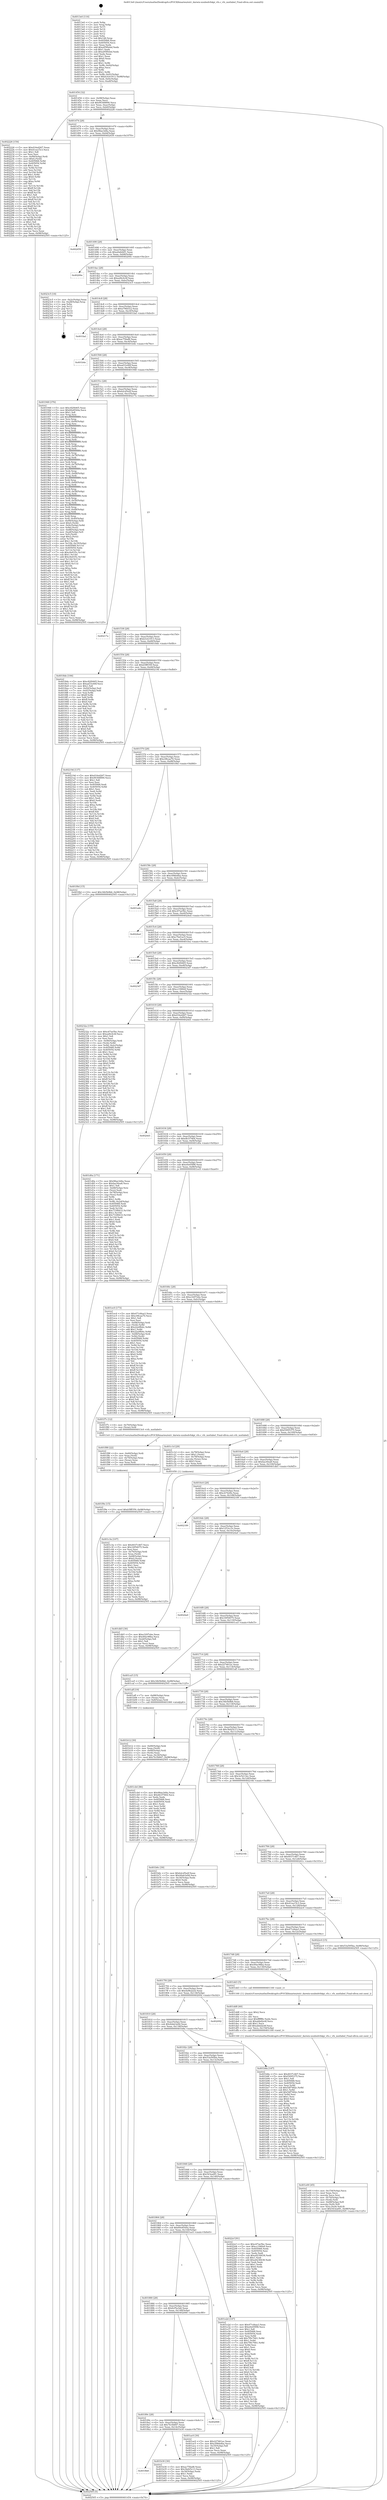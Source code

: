 digraph "0x4013e0" {
  label = "0x4013e0 (/mnt/c/Users/mathe/Desktop/tcc/POCII/binaries/extr_darwin-xnubsdvfskpi_vfs.c_vfs_mntlabel_Final-ollvm.out::main(0))"
  labelloc = "t"
  node[shape=record]

  Entry [label="",width=0.3,height=0.3,shape=circle,fillcolor=black,style=filled]
  "0x401454" [label="{
     0x401454 [32]\l
     | [instrs]\l
     &nbsp;&nbsp;0x401454 \<+6\>: mov -0x98(%rbp),%eax\l
     &nbsp;&nbsp;0x40145a \<+2\>: mov %eax,%ecx\l
     &nbsp;&nbsp;0x40145c \<+6\>: sub $0x90368890,%ecx\l
     &nbsp;&nbsp;0x401462 \<+6\>: mov %eax,-0xac(%rbp)\l
     &nbsp;&nbsp;0x401468 \<+6\>: mov %ecx,-0xb0(%rbp)\l
     &nbsp;&nbsp;0x40146e \<+6\>: je 0000000000402226 \<main+0xe46\>\l
  }"]
  "0x402226" [label="{
     0x402226 [154]\l
     | [instrs]\l
     &nbsp;&nbsp;0x402226 \<+5\>: mov $0xd16ed267,%eax\l
     &nbsp;&nbsp;0x40222b \<+5\>: mov $0x41ea15c3,%ecx\l
     &nbsp;&nbsp;0x402230 \<+2\>: mov $0x1,%dl\l
     &nbsp;&nbsp;0x402232 \<+2\>: xor %esi,%esi\l
     &nbsp;&nbsp;0x402234 \<+7\>: mov -0x90(%rbp),%rdi\l
     &nbsp;&nbsp;0x40223b \<+6\>: movl $0x0,(%rdi)\l
     &nbsp;&nbsp;0x402241 \<+8\>: mov 0x405068,%r8d\l
     &nbsp;&nbsp;0x402249 \<+8\>: mov 0x405054,%r9d\l
     &nbsp;&nbsp;0x402251 \<+3\>: sub $0x1,%esi\l
     &nbsp;&nbsp;0x402254 \<+3\>: mov %r8d,%r10d\l
     &nbsp;&nbsp;0x402257 \<+3\>: add %esi,%r10d\l
     &nbsp;&nbsp;0x40225a \<+4\>: imul %r10d,%r8d\l
     &nbsp;&nbsp;0x40225e \<+4\>: and $0x1,%r8d\l
     &nbsp;&nbsp;0x402262 \<+4\>: cmp $0x0,%r8d\l
     &nbsp;&nbsp;0x402266 \<+4\>: sete %r11b\l
     &nbsp;&nbsp;0x40226a \<+4\>: cmp $0xa,%r9d\l
     &nbsp;&nbsp;0x40226e \<+3\>: setl %bl\l
     &nbsp;&nbsp;0x402271 \<+3\>: mov %r11b,%r14b\l
     &nbsp;&nbsp;0x402274 \<+4\>: xor $0xff,%r14b\l
     &nbsp;&nbsp;0x402278 \<+3\>: mov %bl,%r15b\l
     &nbsp;&nbsp;0x40227b \<+4\>: xor $0xff,%r15b\l
     &nbsp;&nbsp;0x40227f \<+3\>: xor $0x1,%dl\l
     &nbsp;&nbsp;0x402282 \<+3\>: mov %r14b,%r12b\l
     &nbsp;&nbsp;0x402285 \<+4\>: and $0xff,%r12b\l
     &nbsp;&nbsp;0x402289 \<+3\>: and %dl,%r11b\l
     &nbsp;&nbsp;0x40228c \<+3\>: mov %r15b,%r13b\l
     &nbsp;&nbsp;0x40228f \<+4\>: and $0xff,%r13b\l
     &nbsp;&nbsp;0x402293 \<+2\>: and %dl,%bl\l
     &nbsp;&nbsp;0x402295 \<+3\>: or %r11b,%r12b\l
     &nbsp;&nbsp;0x402298 \<+3\>: or %bl,%r13b\l
     &nbsp;&nbsp;0x40229b \<+3\>: xor %r13b,%r12b\l
     &nbsp;&nbsp;0x40229e \<+3\>: or %r15b,%r14b\l
     &nbsp;&nbsp;0x4022a1 \<+4\>: xor $0xff,%r14b\l
     &nbsp;&nbsp;0x4022a5 \<+3\>: or $0x1,%dl\l
     &nbsp;&nbsp;0x4022a8 \<+3\>: and %dl,%r14b\l
     &nbsp;&nbsp;0x4022ab \<+3\>: or %r14b,%r12b\l
     &nbsp;&nbsp;0x4022ae \<+4\>: test $0x1,%r12b\l
     &nbsp;&nbsp;0x4022b2 \<+3\>: cmovne %ecx,%eax\l
     &nbsp;&nbsp;0x4022b5 \<+6\>: mov %eax,-0x98(%rbp)\l
     &nbsp;&nbsp;0x4022bb \<+5\>: jmp 0000000000402505 \<main+0x1125\>\l
  }"]
  "0x401474" [label="{
     0x401474 [28]\l
     | [instrs]\l
     &nbsp;&nbsp;0x401474 \<+5\>: jmp 0000000000401479 \<main+0x99\>\l
     &nbsp;&nbsp;0x401479 \<+6\>: mov -0xac(%rbp),%eax\l
     &nbsp;&nbsp;0x40147f \<+5\>: sub $0x98ae3d4a,%eax\l
     &nbsp;&nbsp;0x401484 \<+6\>: mov %eax,-0xb4(%rbp)\l
     &nbsp;&nbsp;0x40148a \<+6\>: je 0000000000402459 \<main+0x1079\>\l
  }"]
  Exit [label="",width=0.3,height=0.3,shape=circle,fillcolor=black,style=filled,peripheries=2]
  "0x402459" [label="{
     0x402459\l
  }", style=dashed]
  "0x401490" [label="{
     0x401490 [28]\l
     | [instrs]\l
     &nbsp;&nbsp;0x401490 \<+5\>: jmp 0000000000401495 \<main+0xb5\>\l
     &nbsp;&nbsp;0x401495 \<+6\>: mov -0xac(%rbp),%eax\l
     &nbsp;&nbsp;0x40149b \<+5\>: sub $0xa0a6d2f1,%eax\l
     &nbsp;&nbsp;0x4014a0 \<+6\>: mov %eax,-0xb8(%rbp)\l
     &nbsp;&nbsp;0x4014a6 \<+6\>: je 000000000040200e \<main+0xc2e\>\l
  }"]
  "0x401f9e" [label="{
     0x401f9e [15]\l
     | [instrs]\l
     &nbsp;&nbsp;0x401f9e \<+10\>: movl $0xb5fff359,-0x98(%rbp)\l
     &nbsp;&nbsp;0x401fa8 \<+5\>: jmp 0000000000402505 \<main+0x1125\>\l
  }"]
  "0x40200e" [label="{
     0x40200e\l
  }", style=dashed]
  "0x4014ac" [label="{
     0x4014ac [28]\l
     | [instrs]\l
     &nbsp;&nbsp;0x4014ac \<+5\>: jmp 00000000004014b1 \<main+0xd1\>\l
     &nbsp;&nbsp;0x4014b1 \<+6\>: mov -0xac(%rbp),%eax\l
     &nbsp;&nbsp;0x4014b7 \<+5\>: sub $0xa28c0c4f,%eax\l
     &nbsp;&nbsp;0x4014bc \<+6\>: mov %eax,-0xbc(%rbp)\l
     &nbsp;&nbsp;0x4014c2 \<+6\>: je 00000000004023c5 \<main+0xfe5\>\l
  }"]
  "0x401f88" [label="{
     0x401f88 [22]\l
     | [instrs]\l
     &nbsp;&nbsp;0x401f88 \<+4\>: mov -0x60(%rbp),%rdi\l
     &nbsp;&nbsp;0x401f8c \<+3\>: mov %rax,(%rdi)\l
     &nbsp;&nbsp;0x401f8f \<+4\>: mov -0x70(%rbp),%rax\l
     &nbsp;&nbsp;0x401f93 \<+3\>: mov (%rax),%rax\l
     &nbsp;&nbsp;0x401f96 \<+3\>: mov %rax,%rdi\l
     &nbsp;&nbsp;0x401f99 \<+5\>: call 0000000000401030 \<free@plt\>\l
     | [calls]\l
     &nbsp;&nbsp;0x401030 \{1\} (unknown)\l
  }"]
  "0x4023c5" [label="{
     0x4023c5 [18]\l
     | [instrs]\l
     &nbsp;&nbsp;0x4023c5 \<+3\>: mov -0x2c(%rbp),%eax\l
     &nbsp;&nbsp;0x4023c8 \<+4\>: lea -0x28(%rbp),%rsp\l
     &nbsp;&nbsp;0x4023cc \<+1\>: pop %rbx\l
     &nbsp;&nbsp;0x4023cd \<+2\>: pop %r12\l
     &nbsp;&nbsp;0x4023cf \<+2\>: pop %r13\l
     &nbsp;&nbsp;0x4023d1 \<+2\>: pop %r14\l
     &nbsp;&nbsp;0x4023d3 \<+2\>: pop %r15\l
     &nbsp;&nbsp;0x4023d5 \<+1\>: pop %rbp\l
     &nbsp;&nbsp;0x4023d6 \<+1\>: ret\l
  }"]
  "0x4014c8" [label="{
     0x4014c8 [28]\l
     | [instrs]\l
     &nbsp;&nbsp;0x4014c8 \<+5\>: jmp 00000000004014cd \<main+0xed\>\l
     &nbsp;&nbsp;0x4014cd \<+6\>: mov -0xac(%rbp),%eax\l
     &nbsp;&nbsp;0x4014d3 \<+5\>: sub $0xa79fd3c2,%eax\l
     &nbsp;&nbsp;0x4014d8 \<+6\>: mov %eax,-0xc0(%rbp)\l
     &nbsp;&nbsp;0x4014de \<+6\>: je 0000000000401fad \<main+0xbcd\>\l
  }"]
  "0x401e00" [label="{
     0x401e00 [45]\l
     | [instrs]\l
     &nbsp;&nbsp;0x401e00 \<+6\>: mov -0x154(%rbp),%ecx\l
     &nbsp;&nbsp;0x401e06 \<+3\>: imul %eax,%ecx\l
     &nbsp;&nbsp;0x401e09 \<+3\>: movslq %ecx,%rsi\l
     &nbsp;&nbsp;0x401e0c \<+4\>: mov -0x70(%rbp),%rdi\l
     &nbsp;&nbsp;0x401e10 \<+3\>: mov (%rdi),%rdi\l
     &nbsp;&nbsp;0x401e13 \<+4\>: mov -0x68(%rbp),%r8\l
     &nbsp;&nbsp;0x401e17 \<+3\>: movslq (%r8),%r8\l
     &nbsp;&nbsp;0x401e1a \<+4\>: mov %rsi,(%rdi,%r8,8)\l
     &nbsp;&nbsp;0x401e1e \<+10\>: movl $0x543ea0f1,-0x98(%rbp)\l
     &nbsp;&nbsp;0x401e28 \<+5\>: jmp 0000000000402505 \<main+0x1125\>\l
  }"]
  "0x401fad" [label="{
     0x401fad\l
  }", style=dashed]
  "0x4014e4" [label="{
     0x4014e4 [28]\l
     | [instrs]\l
     &nbsp;&nbsp;0x4014e4 \<+5\>: jmp 00000000004014e9 \<main+0x109\>\l
     &nbsp;&nbsp;0x4014e9 \<+6\>: mov -0xac(%rbp),%eax\l
     &nbsp;&nbsp;0x4014ef \<+5\>: sub $0xac75fad8,%eax\l
     &nbsp;&nbsp;0x4014f4 \<+6\>: mov %eax,-0xc4(%rbp)\l
     &nbsp;&nbsp;0x4014fa \<+6\>: je 0000000000401b4e \<main+0x76e\>\l
  }"]
  "0x401dd8" [label="{
     0x401dd8 [40]\l
     | [instrs]\l
     &nbsp;&nbsp;0x401dd8 \<+5\>: mov $0x2,%ecx\l
     &nbsp;&nbsp;0x401ddd \<+1\>: cltd\l
     &nbsp;&nbsp;0x401dde \<+2\>: idiv %ecx\l
     &nbsp;&nbsp;0x401de0 \<+6\>: imul $0xfffffffe,%edx,%ecx\l
     &nbsp;&nbsp;0x401de6 \<+6\>: sub $0xabbd2e4f,%ecx\l
     &nbsp;&nbsp;0x401dec \<+3\>: add $0x1,%ecx\l
     &nbsp;&nbsp;0x401def \<+6\>: add $0xabbd2e4f,%ecx\l
     &nbsp;&nbsp;0x401df5 \<+6\>: mov %ecx,-0x154(%rbp)\l
     &nbsp;&nbsp;0x401dfb \<+5\>: call 0000000000401160 \<next_i\>\l
     | [calls]\l
     &nbsp;&nbsp;0x401160 \{1\} (/mnt/c/Users/mathe/Desktop/tcc/POCII/binaries/extr_darwin-xnubsdvfskpi_vfs.c_vfs_mntlabel_Final-ollvm.out::next_i)\l
  }"]
  "0x401b4e" [label="{
     0x401b4e\l
  }", style=dashed]
  "0x401500" [label="{
     0x401500 [28]\l
     | [instrs]\l
     &nbsp;&nbsp;0x401500 \<+5\>: jmp 0000000000401505 \<main+0x125\>\l
     &nbsp;&nbsp;0x401505 \<+6\>: mov -0xac(%rbp),%eax\l
     &nbsp;&nbsp;0x40150b \<+5\>: sub $0xad33c60f,%eax\l
     &nbsp;&nbsp;0x401510 \<+6\>: mov %eax,-0xc8(%rbp)\l
     &nbsp;&nbsp;0x401516 \<+6\>: je 0000000000401948 \<main+0x568\>\l
  }"]
  "0x401c3a" [label="{
     0x401c3a [107]\l
     | [instrs]\l
     &nbsp;&nbsp;0x401c3a \<+5\>: mov $0x4037c467,%ecx\l
     &nbsp;&nbsp;0x401c3f \<+5\>: mov $0x16f54075,%edx\l
     &nbsp;&nbsp;0x401c44 \<+2\>: xor %esi,%esi\l
     &nbsp;&nbsp;0x401c46 \<+4\>: mov -0x70(%rbp),%rdi\l
     &nbsp;&nbsp;0x401c4a \<+3\>: mov %rax,(%rdi)\l
     &nbsp;&nbsp;0x401c4d \<+4\>: mov -0x68(%rbp),%rax\l
     &nbsp;&nbsp;0x401c51 \<+6\>: movl $0x0,(%rax)\l
     &nbsp;&nbsp;0x401c57 \<+8\>: mov 0x405068,%r8d\l
     &nbsp;&nbsp;0x401c5f \<+8\>: mov 0x405054,%r9d\l
     &nbsp;&nbsp;0x401c67 \<+3\>: sub $0x1,%esi\l
     &nbsp;&nbsp;0x401c6a \<+3\>: mov %r8d,%r10d\l
     &nbsp;&nbsp;0x401c6d \<+3\>: add %esi,%r10d\l
     &nbsp;&nbsp;0x401c70 \<+4\>: imul %r10d,%r8d\l
     &nbsp;&nbsp;0x401c74 \<+4\>: and $0x1,%r8d\l
     &nbsp;&nbsp;0x401c78 \<+4\>: cmp $0x0,%r8d\l
     &nbsp;&nbsp;0x401c7c \<+4\>: sete %r11b\l
     &nbsp;&nbsp;0x401c80 \<+4\>: cmp $0xa,%r9d\l
     &nbsp;&nbsp;0x401c84 \<+3\>: setl %bl\l
     &nbsp;&nbsp;0x401c87 \<+3\>: mov %r11b,%r14b\l
     &nbsp;&nbsp;0x401c8a \<+3\>: and %bl,%r14b\l
     &nbsp;&nbsp;0x401c8d \<+3\>: xor %bl,%r11b\l
     &nbsp;&nbsp;0x401c90 \<+3\>: or %r11b,%r14b\l
     &nbsp;&nbsp;0x401c93 \<+4\>: test $0x1,%r14b\l
     &nbsp;&nbsp;0x401c97 \<+3\>: cmovne %edx,%ecx\l
     &nbsp;&nbsp;0x401c9a \<+6\>: mov %ecx,-0x98(%rbp)\l
     &nbsp;&nbsp;0x401ca0 \<+5\>: jmp 0000000000402505 \<main+0x1125\>\l
  }"]
  "0x401948" [label="{
     0x401948 [376]\l
     | [instrs]\l
     &nbsp;&nbsp;0x401948 \<+5\>: mov $0xc82f4465,%eax\l
     &nbsp;&nbsp;0x40194d \<+5\>: mov $0x60e8544a,%ecx\l
     &nbsp;&nbsp;0x401952 \<+2\>: mov $0x1,%dl\l
     &nbsp;&nbsp;0x401954 \<+3\>: mov %rsp,%rsi\l
     &nbsp;&nbsp;0x401957 \<+4\>: add $0xfffffffffffffff0,%rsi\l
     &nbsp;&nbsp;0x40195b \<+3\>: mov %rsi,%rsp\l
     &nbsp;&nbsp;0x40195e \<+7\>: mov %rsi,-0x90(%rbp)\l
     &nbsp;&nbsp;0x401965 \<+3\>: mov %rsp,%rsi\l
     &nbsp;&nbsp;0x401968 \<+4\>: add $0xfffffffffffffff0,%rsi\l
     &nbsp;&nbsp;0x40196c \<+3\>: mov %rsi,%rsp\l
     &nbsp;&nbsp;0x40196f \<+3\>: mov %rsp,%rdi\l
     &nbsp;&nbsp;0x401972 \<+4\>: add $0xfffffffffffffff0,%rdi\l
     &nbsp;&nbsp;0x401976 \<+3\>: mov %rdi,%rsp\l
     &nbsp;&nbsp;0x401979 \<+7\>: mov %rdi,-0x88(%rbp)\l
     &nbsp;&nbsp;0x401980 \<+3\>: mov %rsp,%rdi\l
     &nbsp;&nbsp;0x401983 \<+4\>: add $0xfffffffffffffff0,%rdi\l
     &nbsp;&nbsp;0x401987 \<+3\>: mov %rdi,%rsp\l
     &nbsp;&nbsp;0x40198a \<+4\>: mov %rdi,-0x80(%rbp)\l
     &nbsp;&nbsp;0x40198e \<+3\>: mov %rsp,%rdi\l
     &nbsp;&nbsp;0x401991 \<+4\>: add $0xfffffffffffffff0,%rdi\l
     &nbsp;&nbsp;0x401995 \<+3\>: mov %rdi,%rsp\l
     &nbsp;&nbsp;0x401998 \<+4\>: mov %rdi,-0x78(%rbp)\l
     &nbsp;&nbsp;0x40199c \<+3\>: mov %rsp,%rdi\l
     &nbsp;&nbsp;0x40199f \<+4\>: add $0xfffffffffffffff0,%rdi\l
     &nbsp;&nbsp;0x4019a3 \<+3\>: mov %rdi,%rsp\l
     &nbsp;&nbsp;0x4019a6 \<+4\>: mov %rdi,-0x70(%rbp)\l
     &nbsp;&nbsp;0x4019aa \<+3\>: mov %rsp,%rdi\l
     &nbsp;&nbsp;0x4019ad \<+4\>: add $0xfffffffffffffff0,%rdi\l
     &nbsp;&nbsp;0x4019b1 \<+3\>: mov %rdi,%rsp\l
     &nbsp;&nbsp;0x4019b4 \<+4\>: mov %rdi,-0x68(%rbp)\l
     &nbsp;&nbsp;0x4019b8 \<+3\>: mov %rsp,%rdi\l
     &nbsp;&nbsp;0x4019bb \<+4\>: add $0xfffffffffffffff0,%rdi\l
     &nbsp;&nbsp;0x4019bf \<+3\>: mov %rdi,%rsp\l
     &nbsp;&nbsp;0x4019c2 \<+4\>: mov %rdi,-0x60(%rbp)\l
     &nbsp;&nbsp;0x4019c6 \<+3\>: mov %rsp,%rdi\l
     &nbsp;&nbsp;0x4019c9 \<+4\>: add $0xfffffffffffffff0,%rdi\l
     &nbsp;&nbsp;0x4019cd \<+3\>: mov %rdi,%rsp\l
     &nbsp;&nbsp;0x4019d0 \<+4\>: mov %rdi,-0x58(%rbp)\l
     &nbsp;&nbsp;0x4019d4 \<+3\>: mov %rsp,%rdi\l
     &nbsp;&nbsp;0x4019d7 \<+4\>: add $0xfffffffffffffff0,%rdi\l
     &nbsp;&nbsp;0x4019db \<+3\>: mov %rdi,%rsp\l
     &nbsp;&nbsp;0x4019de \<+4\>: mov %rdi,-0x50(%rbp)\l
     &nbsp;&nbsp;0x4019e2 \<+3\>: mov %rsp,%rdi\l
     &nbsp;&nbsp;0x4019e5 \<+4\>: add $0xfffffffffffffff0,%rdi\l
     &nbsp;&nbsp;0x4019e9 \<+3\>: mov %rdi,%rsp\l
     &nbsp;&nbsp;0x4019ec \<+4\>: mov %rdi,-0x48(%rbp)\l
     &nbsp;&nbsp;0x4019f0 \<+3\>: mov %rsp,%rdi\l
     &nbsp;&nbsp;0x4019f3 \<+4\>: add $0xfffffffffffffff0,%rdi\l
     &nbsp;&nbsp;0x4019f7 \<+3\>: mov %rdi,%rsp\l
     &nbsp;&nbsp;0x4019fa \<+4\>: mov %rdi,-0x40(%rbp)\l
     &nbsp;&nbsp;0x4019fe \<+7\>: mov -0x90(%rbp),%rdi\l
     &nbsp;&nbsp;0x401a05 \<+6\>: movl $0x0,(%rdi)\l
     &nbsp;&nbsp;0x401a0b \<+7\>: mov -0x9c(%rbp),%r8d\l
     &nbsp;&nbsp;0x401a12 \<+3\>: mov %r8d,(%rsi)\l
     &nbsp;&nbsp;0x401a15 \<+7\>: mov -0x88(%rbp),%rdi\l
     &nbsp;&nbsp;0x401a1c \<+7\>: mov -0xa8(%rbp),%r9\l
     &nbsp;&nbsp;0x401a23 \<+3\>: mov %r9,(%rdi)\l
     &nbsp;&nbsp;0x401a26 \<+3\>: cmpl $0x2,(%rsi)\l
     &nbsp;&nbsp;0x401a29 \<+4\>: setne %r10b\l
     &nbsp;&nbsp;0x401a2d \<+4\>: and $0x1,%r10b\l
     &nbsp;&nbsp;0x401a31 \<+4\>: mov %r10b,-0x35(%rbp)\l
     &nbsp;&nbsp;0x401a35 \<+8\>: mov 0x405068,%r11d\l
     &nbsp;&nbsp;0x401a3d \<+7\>: mov 0x405054,%ebx\l
     &nbsp;&nbsp;0x401a44 \<+3\>: mov %r11d,%r14d\l
     &nbsp;&nbsp;0x401a47 \<+7\>: sub $0xc6e035c,%r14d\l
     &nbsp;&nbsp;0x401a4e \<+4\>: sub $0x1,%r14d\l
     &nbsp;&nbsp;0x401a52 \<+7\>: add $0xc6e035c,%r14d\l
     &nbsp;&nbsp;0x401a59 \<+4\>: imul %r14d,%r11d\l
     &nbsp;&nbsp;0x401a5d \<+4\>: and $0x1,%r11d\l
     &nbsp;&nbsp;0x401a61 \<+4\>: cmp $0x0,%r11d\l
     &nbsp;&nbsp;0x401a65 \<+4\>: sete %r10b\l
     &nbsp;&nbsp;0x401a69 \<+3\>: cmp $0xa,%ebx\l
     &nbsp;&nbsp;0x401a6c \<+4\>: setl %r15b\l
     &nbsp;&nbsp;0x401a70 \<+3\>: mov %r10b,%r12b\l
     &nbsp;&nbsp;0x401a73 \<+4\>: xor $0xff,%r12b\l
     &nbsp;&nbsp;0x401a77 \<+3\>: mov %r15b,%r13b\l
     &nbsp;&nbsp;0x401a7a \<+4\>: xor $0xff,%r13b\l
     &nbsp;&nbsp;0x401a7e \<+3\>: xor $0x1,%dl\l
     &nbsp;&nbsp;0x401a81 \<+3\>: mov %r12b,%sil\l
     &nbsp;&nbsp;0x401a84 \<+4\>: and $0xff,%sil\l
     &nbsp;&nbsp;0x401a88 \<+3\>: and %dl,%r10b\l
     &nbsp;&nbsp;0x401a8b \<+3\>: mov %r13b,%dil\l
     &nbsp;&nbsp;0x401a8e \<+4\>: and $0xff,%dil\l
     &nbsp;&nbsp;0x401a92 \<+3\>: and %dl,%r15b\l
     &nbsp;&nbsp;0x401a95 \<+3\>: or %r10b,%sil\l
     &nbsp;&nbsp;0x401a98 \<+3\>: or %r15b,%dil\l
     &nbsp;&nbsp;0x401a9b \<+3\>: xor %dil,%sil\l
     &nbsp;&nbsp;0x401a9e \<+3\>: or %r13b,%r12b\l
     &nbsp;&nbsp;0x401aa1 \<+4\>: xor $0xff,%r12b\l
     &nbsp;&nbsp;0x401aa5 \<+3\>: or $0x1,%dl\l
     &nbsp;&nbsp;0x401aa8 \<+3\>: and %dl,%r12b\l
     &nbsp;&nbsp;0x401aab \<+3\>: or %r12b,%sil\l
     &nbsp;&nbsp;0x401aae \<+4\>: test $0x1,%sil\l
     &nbsp;&nbsp;0x401ab2 \<+3\>: cmovne %ecx,%eax\l
     &nbsp;&nbsp;0x401ab5 \<+6\>: mov %eax,-0x98(%rbp)\l
     &nbsp;&nbsp;0x401abb \<+5\>: jmp 0000000000402505 \<main+0x1125\>\l
  }"]
  "0x40151c" [label="{
     0x40151c [28]\l
     | [instrs]\l
     &nbsp;&nbsp;0x40151c \<+5\>: jmp 0000000000401521 \<main+0x141\>\l
     &nbsp;&nbsp;0x401521 \<+6\>: mov -0xac(%rbp),%eax\l
     &nbsp;&nbsp;0x401527 \<+5\>: sub $0xb2cd5a2f,%eax\l
     &nbsp;&nbsp;0x40152c \<+6\>: mov %eax,-0xcc(%rbp)\l
     &nbsp;&nbsp;0x401532 \<+6\>: je 000000000040217a \<main+0xd9a\>\l
  }"]
  "0x4018b8" [label="{
     0x4018b8\l
  }", style=dashed]
  "0x40217a" [label="{
     0x40217a\l
  }", style=dashed]
  "0x401538" [label="{
     0x401538 [28]\l
     | [instrs]\l
     &nbsp;&nbsp;0x401538 \<+5\>: jmp 000000000040153d \<main+0x15d\>\l
     &nbsp;&nbsp;0x40153d \<+6\>: mov -0xac(%rbp),%eax\l
     &nbsp;&nbsp;0x401543 \<+5\>: sub $0xb3cb1913,%eax\l
     &nbsp;&nbsp;0x401548 \<+6\>: mov %eax,-0xd0(%rbp)\l
     &nbsp;&nbsp;0x40154e \<+6\>: je 00000000004018de \<main+0x4fe\>\l
  }"]
  "0x401b30" [label="{
     0x401b30 [30]\l
     | [instrs]\l
     &nbsp;&nbsp;0x401b30 \<+5\>: mov $0xac75fad8,%eax\l
     &nbsp;&nbsp;0x401b35 \<+5\>: mov $0x3bd25c13,%ecx\l
     &nbsp;&nbsp;0x401b3a \<+3\>: mov -0x34(%rbp),%edx\l
     &nbsp;&nbsp;0x401b3d \<+3\>: cmp $0x1,%edx\l
     &nbsp;&nbsp;0x401b40 \<+3\>: cmovl %ecx,%eax\l
     &nbsp;&nbsp;0x401b43 \<+6\>: mov %eax,-0x98(%rbp)\l
     &nbsp;&nbsp;0x401b49 \<+5\>: jmp 0000000000402505 \<main+0x1125\>\l
  }"]
  "0x4018de" [label="{
     0x4018de [106]\l
     | [instrs]\l
     &nbsp;&nbsp;0x4018de \<+5\>: mov $0xc82f4465,%eax\l
     &nbsp;&nbsp;0x4018e3 \<+5\>: mov $0xad33c60f,%ecx\l
     &nbsp;&nbsp;0x4018e8 \<+2\>: mov $0x1,%dl\l
     &nbsp;&nbsp;0x4018ea \<+7\>: mov -0x92(%rbp),%sil\l
     &nbsp;&nbsp;0x4018f1 \<+7\>: mov -0x91(%rbp),%dil\l
     &nbsp;&nbsp;0x4018f8 \<+3\>: mov %sil,%r8b\l
     &nbsp;&nbsp;0x4018fb \<+4\>: xor $0xff,%r8b\l
     &nbsp;&nbsp;0x4018ff \<+3\>: mov %dil,%r9b\l
     &nbsp;&nbsp;0x401902 \<+4\>: xor $0xff,%r9b\l
     &nbsp;&nbsp;0x401906 \<+3\>: xor $0x0,%dl\l
     &nbsp;&nbsp;0x401909 \<+3\>: mov %r8b,%r10b\l
     &nbsp;&nbsp;0x40190c \<+4\>: and $0x0,%r10b\l
     &nbsp;&nbsp;0x401910 \<+3\>: and %dl,%sil\l
     &nbsp;&nbsp;0x401913 \<+3\>: mov %r9b,%r11b\l
     &nbsp;&nbsp;0x401916 \<+4\>: and $0x0,%r11b\l
     &nbsp;&nbsp;0x40191a \<+3\>: and %dl,%dil\l
     &nbsp;&nbsp;0x40191d \<+3\>: or %sil,%r10b\l
     &nbsp;&nbsp;0x401920 \<+3\>: or %dil,%r11b\l
     &nbsp;&nbsp;0x401923 \<+3\>: xor %r11b,%r10b\l
     &nbsp;&nbsp;0x401926 \<+3\>: or %r9b,%r8b\l
     &nbsp;&nbsp;0x401929 \<+4\>: xor $0xff,%r8b\l
     &nbsp;&nbsp;0x40192d \<+3\>: or $0x0,%dl\l
     &nbsp;&nbsp;0x401930 \<+3\>: and %dl,%r8b\l
     &nbsp;&nbsp;0x401933 \<+3\>: or %r8b,%r10b\l
     &nbsp;&nbsp;0x401936 \<+4\>: test $0x1,%r10b\l
     &nbsp;&nbsp;0x40193a \<+3\>: cmovne %ecx,%eax\l
     &nbsp;&nbsp;0x40193d \<+6\>: mov %eax,-0x98(%rbp)\l
     &nbsp;&nbsp;0x401943 \<+5\>: jmp 0000000000402505 \<main+0x1125\>\l
  }"]
  "0x401554" [label="{
     0x401554 [28]\l
     | [instrs]\l
     &nbsp;&nbsp;0x401554 \<+5\>: jmp 0000000000401559 \<main+0x179\>\l
     &nbsp;&nbsp;0x401559 \<+6\>: mov -0xac(%rbp),%eax\l
     &nbsp;&nbsp;0x40155f \<+5\>: sub $0xb5fff359,%eax\l
     &nbsp;&nbsp;0x401564 \<+6\>: mov %eax,-0xd4(%rbp)\l
     &nbsp;&nbsp;0x40156a \<+6\>: je 000000000040219d \<main+0xdbd\>\l
  }"]
  "0x402505" [label="{
     0x402505 [5]\l
     | [instrs]\l
     &nbsp;&nbsp;0x402505 \<+5\>: jmp 0000000000401454 \<main+0x74\>\l
  }"]
  "0x4013e0" [label="{
     0x4013e0 [116]\l
     | [instrs]\l
     &nbsp;&nbsp;0x4013e0 \<+1\>: push %rbp\l
     &nbsp;&nbsp;0x4013e1 \<+3\>: mov %rsp,%rbp\l
     &nbsp;&nbsp;0x4013e4 \<+2\>: push %r15\l
     &nbsp;&nbsp;0x4013e6 \<+2\>: push %r14\l
     &nbsp;&nbsp;0x4013e8 \<+2\>: push %r13\l
     &nbsp;&nbsp;0x4013ea \<+2\>: push %r12\l
     &nbsp;&nbsp;0x4013ec \<+1\>: push %rbx\l
     &nbsp;&nbsp;0x4013ed \<+7\>: sub $0x148,%rsp\l
     &nbsp;&nbsp;0x4013f4 \<+7\>: mov 0x405068,%eax\l
     &nbsp;&nbsp;0x4013fb \<+7\>: mov 0x405054,%ecx\l
     &nbsp;&nbsp;0x401402 \<+2\>: mov %eax,%edx\l
     &nbsp;&nbsp;0x401404 \<+6\>: add $0xa95f0ebd,%edx\l
     &nbsp;&nbsp;0x40140a \<+3\>: sub $0x1,%edx\l
     &nbsp;&nbsp;0x40140d \<+6\>: sub $0xa95f0ebd,%edx\l
     &nbsp;&nbsp;0x401413 \<+3\>: imul %edx,%eax\l
     &nbsp;&nbsp;0x401416 \<+3\>: and $0x1,%eax\l
     &nbsp;&nbsp;0x401419 \<+3\>: cmp $0x0,%eax\l
     &nbsp;&nbsp;0x40141c \<+4\>: sete %r8b\l
     &nbsp;&nbsp;0x401420 \<+4\>: and $0x1,%r8b\l
     &nbsp;&nbsp;0x401424 \<+7\>: mov %r8b,-0x92(%rbp)\l
     &nbsp;&nbsp;0x40142b \<+3\>: cmp $0xa,%ecx\l
     &nbsp;&nbsp;0x40142e \<+4\>: setl %r8b\l
     &nbsp;&nbsp;0x401432 \<+4\>: and $0x1,%r8b\l
     &nbsp;&nbsp;0x401436 \<+7\>: mov %r8b,-0x91(%rbp)\l
     &nbsp;&nbsp;0x40143d \<+10\>: movl $0xb3cb1913,-0x98(%rbp)\l
     &nbsp;&nbsp;0x401447 \<+6\>: mov %edi,-0x9c(%rbp)\l
     &nbsp;&nbsp;0x40144d \<+7\>: mov %rsi,-0xa8(%rbp)\l
  }"]
  "0x40189c" [label="{
     0x40189c [28]\l
     | [instrs]\l
     &nbsp;&nbsp;0x40189c \<+5\>: jmp 00000000004018a1 \<main+0x4c1\>\l
     &nbsp;&nbsp;0x4018a1 \<+6\>: mov -0xac(%rbp),%eax\l
     &nbsp;&nbsp;0x4018a7 \<+5\>: sub $0x7b1fb847,%eax\l
     &nbsp;&nbsp;0x4018ac \<+6\>: mov %eax,-0x14c(%rbp)\l
     &nbsp;&nbsp;0x4018b2 \<+6\>: je 0000000000401b30 \<main+0x750\>\l
  }"]
  "0x402068" [label="{
     0x402068\l
  }", style=dashed]
  "0x40219d" [label="{
     0x40219d [137]\l
     | [instrs]\l
     &nbsp;&nbsp;0x40219d \<+5\>: mov $0xd16ed267,%eax\l
     &nbsp;&nbsp;0x4021a2 \<+5\>: mov $0x90368890,%ecx\l
     &nbsp;&nbsp;0x4021a7 \<+2\>: mov $0x1,%dl\l
     &nbsp;&nbsp;0x4021a9 \<+2\>: xor %esi,%esi\l
     &nbsp;&nbsp;0x4021ab \<+7\>: mov 0x405068,%edi\l
     &nbsp;&nbsp;0x4021b2 \<+8\>: mov 0x405054,%r8d\l
     &nbsp;&nbsp;0x4021ba \<+3\>: sub $0x1,%esi\l
     &nbsp;&nbsp;0x4021bd \<+3\>: mov %edi,%r9d\l
     &nbsp;&nbsp;0x4021c0 \<+3\>: add %esi,%r9d\l
     &nbsp;&nbsp;0x4021c3 \<+4\>: imul %r9d,%edi\l
     &nbsp;&nbsp;0x4021c7 \<+3\>: and $0x1,%edi\l
     &nbsp;&nbsp;0x4021ca \<+3\>: cmp $0x0,%edi\l
     &nbsp;&nbsp;0x4021cd \<+4\>: sete %r10b\l
     &nbsp;&nbsp;0x4021d1 \<+4\>: cmp $0xa,%r8d\l
     &nbsp;&nbsp;0x4021d5 \<+4\>: setl %r11b\l
     &nbsp;&nbsp;0x4021d9 \<+3\>: mov %r10b,%bl\l
     &nbsp;&nbsp;0x4021dc \<+3\>: xor $0xff,%bl\l
     &nbsp;&nbsp;0x4021df \<+3\>: mov %r11b,%r14b\l
     &nbsp;&nbsp;0x4021e2 \<+4\>: xor $0xff,%r14b\l
     &nbsp;&nbsp;0x4021e6 \<+3\>: xor $0x0,%dl\l
     &nbsp;&nbsp;0x4021e9 \<+3\>: mov %bl,%r15b\l
     &nbsp;&nbsp;0x4021ec \<+4\>: and $0x0,%r15b\l
     &nbsp;&nbsp;0x4021f0 \<+3\>: and %dl,%r10b\l
     &nbsp;&nbsp;0x4021f3 \<+3\>: mov %r14b,%r12b\l
     &nbsp;&nbsp;0x4021f6 \<+4\>: and $0x0,%r12b\l
     &nbsp;&nbsp;0x4021fa \<+3\>: and %dl,%r11b\l
     &nbsp;&nbsp;0x4021fd \<+3\>: or %r10b,%r15b\l
     &nbsp;&nbsp;0x402200 \<+3\>: or %r11b,%r12b\l
     &nbsp;&nbsp;0x402203 \<+3\>: xor %r12b,%r15b\l
     &nbsp;&nbsp;0x402206 \<+3\>: or %r14b,%bl\l
     &nbsp;&nbsp;0x402209 \<+3\>: xor $0xff,%bl\l
     &nbsp;&nbsp;0x40220c \<+3\>: or $0x0,%dl\l
     &nbsp;&nbsp;0x40220f \<+2\>: and %dl,%bl\l
     &nbsp;&nbsp;0x402211 \<+3\>: or %bl,%r15b\l
     &nbsp;&nbsp;0x402214 \<+4\>: test $0x1,%r15b\l
     &nbsp;&nbsp;0x402218 \<+3\>: cmovne %ecx,%eax\l
     &nbsp;&nbsp;0x40221b \<+6\>: mov %eax,-0x98(%rbp)\l
     &nbsp;&nbsp;0x402221 \<+5\>: jmp 0000000000402505 \<main+0x1125\>\l
  }"]
  "0x401570" [label="{
     0x401570 [28]\l
     | [instrs]\l
     &nbsp;&nbsp;0x401570 \<+5\>: jmp 0000000000401575 \<main+0x195\>\l
     &nbsp;&nbsp;0x401575 \<+6\>: mov -0xac(%rbp),%eax\l
     &nbsp;&nbsp;0x40157b \<+5\>: sub $0xc08caa70,%eax\l
     &nbsp;&nbsp;0x401580 \<+6\>: mov %eax,-0xd8(%rbp)\l
     &nbsp;&nbsp;0x401586 \<+6\>: je 0000000000401f6d \<main+0xb8d\>\l
  }"]
  "0x401b12" [label="{
     0x401b12 [30]\l
     | [instrs]\l
     &nbsp;&nbsp;0x401b12 \<+4\>: mov -0x80(%rbp),%rdi\l
     &nbsp;&nbsp;0x401b16 \<+2\>: mov %eax,(%rdi)\l
     &nbsp;&nbsp;0x401b18 \<+4\>: mov -0x80(%rbp),%rdi\l
     &nbsp;&nbsp;0x401b1c \<+2\>: mov (%rdi),%eax\l
     &nbsp;&nbsp;0x401b1e \<+3\>: mov %eax,-0x34(%rbp)\l
     &nbsp;&nbsp;0x401b21 \<+10\>: movl $0x7b1fb847,-0x98(%rbp)\l
     &nbsp;&nbsp;0x401b2b \<+5\>: jmp 0000000000402505 \<main+0x1125\>\l
  }"]
  "0x401f6d" [label="{
     0x401f6d [15]\l
     | [instrs]\l
     &nbsp;&nbsp;0x401f6d \<+10\>: movl $0x34b5b9b6,-0x98(%rbp)\l
     &nbsp;&nbsp;0x401f77 \<+5\>: jmp 0000000000402505 \<main+0x1125\>\l
  }"]
  "0x40158c" [label="{
     0x40158c [28]\l
     | [instrs]\l
     &nbsp;&nbsp;0x40158c \<+5\>: jmp 0000000000401591 \<main+0x1b1\>\l
     &nbsp;&nbsp;0x401591 \<+6\>: mov -0xac(%rbp),%eax\l
     &nbsp;&nbsp;0x401597 \<+5\>: sub $0xc09bb4ba,%eax\l
     &nbsp;&nbsp;0x40159c \<+6\>: mov %eax,-0xdc(%rbp)\l
     &nbsp;&nbsp;0x4015a2 \<+6\>: je 0000000000401ade \<main+0x6fe\>\l
  }"]
  "0x401880" [label="{
     0x401880 [28]\l
     | [instrs]\l
     &nbsp;&nbsp;0x401880 \<+5\>: jmp 0000000000401885 \<main+0x4a5\>\l
     &nbsp;&nbsp;0x401885 \<+6\>: mov -0xac(%rbp),%eax\l
     &nbsp;&nbsp;0x40188b \<+5\>: sub $0x6cf5a3a6,%eax\l
     &nbsp;&nbsp;0x401890 \<+6\>: mov %eax,-0x148(%rbp)\l
     &nbsp;&nbsp;0x401896 \<+6\>: je 0000000000402068 \<main+0xc88\>\l
  }"]
  "0x401ade" [label="{
     0x401ade\l
  }", style=dashed]
  "0x4015a8" [label="{
     0x4015a8 [28]\l
     | [instrs]\l
     &nbsp;&nbsp;0x4015a8 \<+5\>: jmp 00000000004015ad \<main+0x1cd\>\l
     &nbsp;&nbsp;0x4015ad \<+6\>: mov -0xac(%rbp),%eax\l
     &nbsp;&nbsp;0x4015b3 \<+5\>: sub $0xc67ae5bc,%eax\l
     &nbsp;&nbsp;0x4015b8 \<+6\>: mov %eax,-0xe0(%rbp)\l
     &nbsp;&nbsp;0x4015be \<+6\>: je 00000000004024ed \<main+0x110d\>\l
  }"]
  "0x401ac0" [label="{
     0x401ac0 [30]\l
     | [instrs]\l
     &nbsp;&nbsp;0x401ac0 \<+5\>: mov $0x227461ac,%eax\l
     &nbsp;&nbsp;0x401ac5 \<+5\>: mov $0xc09bb4ba,%ecx\l
     &nbsp;&nbsp;0x401aca \<+3\>: mov -0x35(%rbp),%dl\l
     &nbsp;&nbsp;0x401acd \<+3\>: test $0x1,%dl\l
     &nbsp;&nbsp;0x401ad0 \<+3\>: cmovne %ecx,%eax\l
     &nbsp;&nbsp;0x401ad3 \<+6\>: mov %eax,-0x98(%rbp)\l
     &nbsp;&nbsp;0x401ad9 \<+5\>: jmp 0000000000402505 \<main+0x1125\>\l
  }"]
  "0x4024ed" [label="{
     0x4024ed\l
  }", style=dashed]
  "0x4015c4" [label="{
     0x4015c4 [28]\l
     | [instrs]\l
     &nbsp;&nbsp;0x4015c4 \<+5\>: jmp 00000000004015c9 \<main+0x1e9\>\l
     &nbsp;&nbsp;0x4015c9 \<+6\>: mov -0xac(%rbp),%eax\l
     &nbsp;&nbsp;0x4015cf \<+5\>: sub $0xc7bd1ac5,%eax\l
     &nbsp;&nbsp;0x4015d4 \<+6\>: mov %eax,-0xe4(%rbp)\l
     &nbsp;&nbsp;0x4015da \<+6\>: je 0000000000401fea \<main+0xc0a\>\l
  }"]
  "0x401864" [label="{
     0x401864 [28]\l
     | [instrs]\l
     &nbsp;&nbsp;0x401864 \<+5\>: jmp 0000000000401869 \<main+0x489\>\l
     &nbsp;&nbsp;0x401869 \<+6\>: mov -0xac(%rbp),%eax\l
     &nbsp;&nbsp;0x40186f \<+5\>: sub $0x60e8544a,%eax\l
     &nbsp;&nbsp;0x401874 \<+6\>: mov %eax,-0x144(%rbp)\l
     &nbsp;&nbsp;0x40187a \<+6\>: je 0000000000401ac0 \<main+0x6e0\>\l
  }"]
  "0x401fea" [label="{
     0x401fea\l
  }", style=dashed]
  "0x4015e0" [label="{
     0x4015e0 [28]\l
     | [instrs]\l
     &nbsp;&nbsp;0x4015e0 \<+5\>: jmp 00000000004015e5 \<main+0x205\>\l
     &nbsp;&nbsp;0x4015e5 \<+6\>: mov -0xac(%rbp),%eax\l
     &nbsp;&nbsp;0x4015eb \<+5\>: sub $0xc82f4465,%eax\l
     &nbsp;&nbsp;0x4015f0 \<+6\>: mov %eax,-0xe8(%rbp)\l
     &nbsp;&nbsp;0x4015f6 \<+6\>: je 00000000004023d7 \<main+0xff7\>\l
  }"]
  "0x401e2d" [label="{
     0x401e2d [147]\l
     | [instrs]\l
     &nbsp;&nbsp;0x401e2d \<+5\>: mov $0x471d4aa3,%eax\l
     &nbsp;&nbsp;0x401e32 \<+5\>: mov $0xe0e05f98,%ecx\l
     &nbsp;&nbsp;0x401e37 \<+2\>: mov $0x1,%dl\l
     &nbsp;&nbsp;0x401e39 \<+7\>: mov 0x405068,%esi\l
     &nbsp;&nbsp;0x401e40 \<+7\>: mov 0x405054,%edi\l
     &nbsp;&nbsp;0x401e47 \<+3\>: mov %esi,%r8d\l
     &nbsp;&nbsp;0x401e4a \<+7\>: add $0x7f9c7661,%r8d\l
     &nbsp;&nbsp;0x401e51 \<+4\>: sub $0x1,%r8d\l
     &nbsp;&nbsp;0x401e55 \<+7\>: sub $0x7f9c7661,%r8d\l
     &nbsp;&nbsp;0x401e5c \<+4\>: imul %r8d,%esi\l
     &nbsp;&nbsp;0x401e60 \<+3\>: and $0x1,%esi\l
     &nbsp;&nbsp;0x401e63 \<+3\>: cmp $0x0,%esi\l
     &nbsp;&nbsp;0x401e66 \<+4\>: sete %r9b\l
     &nbsp;&nbsp;0x401e6a \<+3\>: cmp $0xa,%edi\l
     &nbsp;&nbsp;0x401e6d \<+4\>: setl %r10b\l
     &nbsp;&nbsp;0x401e71 \<+3\>: mov %r9b,%r11b\l
     &nbsp;&nbsp;0x401e74 \<+4\>: xor $0xff,%r11b\l
     &nbsp;&nbsp;0x401e78 \<+3\>: mov %r10b,%bl\l
     &nbsp;&nbsp;0x401e7b \<+3\>: xor $0xff,%bl\l
     &nbsp;&nbsp;0x401e7e \<+3\>: xor $0x0,%dl\l
     &nbsp;&nbsp;0x401e81 \<+3\>: mov %r11b,%r14b\l
     &nbsp;&nbsp;0x401e84 \<+4\>: and $0x0,%r14b\l
     &nbsp;&nbsp;0x401e88 \<+3\>: and %dl,%r9b\l
     &nbsp;&nbsp;0x401e8b \<+3\>: mov %bl,%r15b\l
     &nbsp;&nbsp;0x401e8e \<+4\>: and $0x0,%r15b\l
     &nbsp;&nbsp;0x401e92 \<+3\>: and %dl,%r10b\l
     &nbsp;&nbsp;0x401e95 \<+3\>: or %r9b,%r14b\l
     &nbsp;&nbsp;0x401e98 \<+3\>: or %r10b,%r15b\l
     &nbsp;&nbsp;0x401e9b \<+3\>: xor %r15b,%r14b\l
     &nbsp;&nbsp;0x401e9e \<+3\>: or %bl,%r11b\l
     &nbsp;&nbsp;0x401ea1 \<+4\>: xor $0xff,%r11b\l
     &nbsp;&nbsp;0x401ea5 \<+3\>: or $0x0,%dl\l
     &nbsp;&nbsp;0x401ea8 \<+3\>: and %dl,%r11b\l
     &nbsp;&nbsp;0x401eab \<+3\>: or %r11b,%r14b\l
     &nbsp;&nbsp;0x401eae \<+4\>: test $0x1,%r14b\l
     &nbsp;&nbsp;0x401eb2 \<+3\>: cmovne %ecx,%eax\l
     &nbsp;&nbsp;0x401eb5 \<+6\>: mov %eax,-0x98(%rbp)\l
     &nbsp;&nbsp;0x401ebb \<+5\>: jmp 0000000000402505 \<main+0x1125\>\l
  }"]
  "0x4023d7" [label="{
     0x4023d7\l
  }", style=dashed]
  "0x4015fc" [label="{
     0x4015fc [28]\l
     | [instrs]\l
     &nbsp;&nbsp;0x4015fc \<+5\>: jmp 0000000000401601 \<main+0x221\>\l
     &nbsp;&nbsp;0x401601 \<+6\>: mov -0xac(%rbp),%eax\l
     &nbsp;&nbsp;0x401607 \<+5\>: sub $0xcc196fe8,%eax\l
     &nbsp;&nbsp;0x40160c \<+6\>: mov %eax,-0xec(%rbp)\l
     &nbsp;&nbsp;0x401612 \<+6\>: je 000000000040232a \<main+0xf4a\>\l
  }"]
  "0x401848" [label="{
     0x401848 [28]\l
     | [instrs]\l
     &nbsp;&nbsp;0x401848 \<+5\>: jmp 000000000040184d \<main+0x46d\>\l
     &nbsp;&nbsp;0x40184d \<+6\>: mov -0xac(%rbp),%eax\l
     &nbsp;&nbsp;0x401853 \<+5\>: sub $0x543ea0f1,%eax\l
     &nbsp;&nbsp;0x401858 \<+6\>: mov %eax,-0x140(%rbp)\l
     &nbsp;&nbsp;0x40185e \<+6\>: je 0000000000401e2d \<main+0xa4d\>\l
  }"]
  "0x40232a" [label="{
     0x40232a [155]\l
     | [instrs]\l
     &nbsp;&nbsp;0x40232a \<+5\>: mov $0xc67ae5bc,%eax\l
     &nbsp;&nbsp;0x40232f \<+5\>: mov $0xa28c0c4f,%ecx\l
     &nbsp;&nbsp;0x402334 \<+2\>: mov $0x1,%dl\l
     &nbsp;&nbsp;0x402336 \<+2\>: xor %esi,%esi\l
     &nbsp;&nbsp;0x402338 \<+7\>: mov -0x90(%rbp),%rdi\l
     &nbsp;&nbsp;0x40233f \<+3\>: mov (%rdi),%r8d\l
     &nbsp;&nbsp;0x402342 \<+4\>: mov %r8d,-0x2c(%rbp)\l
     &nbsp;&nbsp;0x402346 \<+8\>: mov 0x405068,%r8d\l
     &nbsp;&nbsp;0x40234e \<+8\>: mov 0x405054,%r9d\l
     &nbsp;&nbsp;0x402356 \<+3\>: sub $0x1,%esi\l
     &nbsp;&nbsp;0x402359 \<+3\>: mov %r8d,%r10d\l
     &nbsp;&nbsp;0x40235c \<+3\>: add %esi,%r10d\l
     &nbsp;&nbsp;0x40235f \<+4\>: imul %r10d,%r8d\l
     &nbsp;&nbsp;0x402363 \<+4\>: and $0x1,%r8d\l
     &nbsp;&nbsp;0x402367 \<+4\>: cmp $0x0,%r8d\l
     &nbsp;&nbsp;0x40236b \<+4\>: sete %r11b\l
     &nbsp;&nbsp;0x40236f \<+4\>: cmp $0xa,%r9d\l
     &nbsp;&nbsp;0x402373 \<+3\>: setl %bl\l
     &nbsp;&nbsp;0x402376 \<+3\>: mov %r11b,%r14b\l
     &nbsp;&nbsp;0x402379 \<+4\>: xor $0xff,%r14b\l
     &nbsp;&nbsp;0x40237d \<+3\>: mov %bl,%r15b\l
     &nbsp;&nbsp;0x402380 \<+4\>: xor $0xff,%r15b\l
     &nbsp;&nbsp;0x402384 \<+3\>: xor $0x1,%dl\l
     &nbsp;&nbsp;0x402387 \<+3\>: mov %r14b,%r12b\l
     &nbsp;&nbsp;0x40238a \<+4\>: and $0xff,%r12b\l
     &nbsp;&nbsp;0x40238e \<+3\>: and %dl,%r11b\l
     &nbsp;&nbsp;0x402391 \<+3\>: mov %r15b,%r13b\l
     &nbsp;&nbsp;0x402394 \<+4\>: and $0xff,%r13b\l
     &nbsp;&nbsp;0x402398 \<+2\>: and %dl,%bl\l
     &nbsp;&nbsp;0x40239a \<+3\>: or %r11b,%r12b\l
     &nbsp;&nbsp;0x40239d \<+3\>: or %bl,%r13b\l
     &nbsp;&nbsp;0x4023a0 \<+3\>: xor %r13b,%r12b\l
     &nbsp;&nbsp;0x4023a3 \<+3\>: or %r15b,%r14b\l
     &nbsp;&nbsp;0x4023a6 \<+4\>: xor $0xff,%r14b\l
     &nbsp;&nbsp;0x4023aa \<+3\>: or $0x1,%dl\l
     &nbsp;&nbsp;0x4023ad \<+3\>: and %dl,%r14b\l
     &nbsp;&nbsp;0x4023b0 \<+3\>: or %r14b,%r12b\l
     &nbsp;&nbsp;0x4023b3 \<+4\>: test $0x1,%r12b\l
     &nbsp;&nbsp;0x4023b7 \<+3\>: cmovne %ecx,%eax\l
     &nbsp;&nbsp;0x4023ba \<+6\>: mov %eax,-0x98(%rbp)\l
     &nbsp;&nbsp;0x4023c0 \<+5\>: jmp 0000000000402505 \<main+0x1125\>\l
  }"]
  "0x401618" [label="{
     0x401618 [28]\l
     | [instrs]\l
     &nbsp;&nbsp;0x401618 \<+5\>: jmp 000000000040161d \<main+0x23d\>\l
     &nbsp;&nbsp;0x40161d \<+6\>: mov -0xac(%rbp),%eax\l
     &nbsp;&nbsp;0x401623 \<+5\>: sub $0xd16ed267,%eax\l
     &nbsp;&nbsp;0x401628 \<+6\>: mov %eax,-0xf0(%rbp)\l
     &nbsp;&nbsp;0x40162e \<+6\>: je 00000000004024d1 \<main+0x10f1\>\l
  }"]
  "0x4022cf" [label="{
     0x4022cf [91]\l
     | [instrs]\l
     &nbsp;&nbsp;0x4022cf \<+5\>: mov $0xc67ae5bc,%eax\l
     &nbsp;&nbsp;0x4022d4 \<+5\>: mov $0xcc196fe8,%ecx\l
     &nbsp;&nbsp;0x4022d9 \<+7\>: mov 0x405068,%edx\l
     &nbsp;&nbsp;0x4022e0 \<+7\>: mov 0x405054,%esi\l
     &nbsp;&nbsp;0x4022e7 \<+2\>: mov %edx,%edi\l
     &nbsp;&nbsp;0x4022e9 \<+6\>: sub $0xa9238438,%edi\l
     &nbsp;&nbsp;0x4022ef \<+3\>: sub $0x1,%edi\l
     &nbsp;&nbsp;0x4022f2 \<+6\>: add $0xa9238438,%edi\l
     &nbsp;&nbsp;0x4022f8 \<+3\>: imul %edi,%edx\l
     &nbsp;&nbsp;0x4022fb \<+3\>: and $0x1,%edx\l
     &nbsp;&nbsp;0x4022fe \<+3\>: cmp $0x0,%edx\l
     &nbsp;&nbsp;0x402301 \<+4\>: sete %r8b\l
     &nbsp;&nbsp;0x402305 \<+3\>: cmp $0xa,%esi\l
     &nbsp;&nbsp;0x402308 \<+4\>: setl %r9b\l
     &nbsp;&nbsp;0x40230c \<+3\>: mov %r8b,%r10b\l
     &nbsp;&nbsp;0x40230f \<+3\>: and %r9b,%r10b\l
     &nbsp;&nbsp;0x402312 \<+3\>: xor %r9b,%r8b\l
     &nbsp;&nbsp;0x402315 \<+3\>: or %r8b,%r10b\l
     &nbsp;&nbsp;0x402318 \<+4\>: test $0x1,%r10b\l
     &nbsp;&nbsp;0x40231c \<+3\>: cmovne %ecx,%eax\l
     &nbsp;&nbsp;0x40231f \<+6\>: mov %eax,-0x98(%rbp)\l
     &nbsp;&nbsp;0x402325 \<+5\>: jmp 0000000000402505 \<main+0x1125\>\l
  }"]
  "0x4024d1" [label="{
     0x4024d1\l
  }", style=dashed]
  "0x401634" [label="{
     0x401634 [28]\l
     | [instrs]\l
     &nbsp;&nbsp;0x401634 \<+5\>: jmp 0000000000401639 \<main+0x259\>\l
     &nbsp;&nbsp;0x401639 \<+6\>: mov -0xac(%rbp),%eax\l
     &nbsp;&nbsp;0x40163f \<+5\>: sub $0xdb1f7464,%eax\l
     &nbsp;&nbsp;0x401644 \<+6\>: mov %eax,-0xf4(%rbp)\l
     &nbsp;&nbsp;0x40164a \<+6\>: je 0000000000401d0a \<main+0x92a\>\l
  }"]
  "0x40182c" [label="{
     0x40182c [28]\l
     | [instrs]\l
     &nbsp;&nbsp;0x40182c \<+5\>: jmp 0000000000401831 \<main+0x451\>\l
     &nbsp;&nbsp;0x401831 \<+6\>: mov -0xac(%rbp),%eax\l
     &nbsp;&nbsp;0x401837 \<+5\>: sub $0x53a595ba,%eax\l
     &nbsp;&nbsp;0x40183c \<+6\>: mov %eax,-0x13c(%rbp)\l
     &nbsp;&nbsp;0x401842 \<+6\>: je 00000000004022cf \<main+0xeef\>\l
  }"]
  "0x401d0a" [label="{
     0x401d0a [171]\l
     | [instrs]\l
     &nbsp;&nbsp;0x401d0a \<+5\>: mov $0x98ae3d4a,%eax\l
     &nbsp;&nbsp;0x401d0f \<+5\>: mov $0xfaa30ea8,%ecx\l
     &nbsp;&nbsp;0x401d14 \<+2\>: mov $0x1,%dl\l
     &nbsp;&nbsp;0x401d16 \<+4\>: mov -0x68(%rbp),%rsi\l
     &nbsp;&nbsp;0x401d1a \<+2\>: mov (%rsi),%edi\l
     &nbsp;&nbsp;0x401d1c \<+4\>: mov -0x78(%rbp),%rsi\l
     &nbsp;&nbsp;0x401d20 \<+2\>: cmp (%rsi),%edi\l
     &nbsp;&nbsp;0x401d22 \<+4\>: setl %r8b\l
     &nbsp;&nbsp;0x401d26 \<+4\>: and $0x1,%r8b\l
     &nbsp;&nbsp;0x401d2a \<+4\>: mov %r8b,-0x2d(%rbp)\l
     &nbsp;&nbsp;0x401d2e \<+7\>: mov 0x405068,%edi\l
     &nbsp;&nbsp;0x401d35 \<+8\>: mov 0x405054,%r9d\l
     &nbsp;&nbsp;0x401d3d \<+3\>: mov %edi,%r10d\l
     &nbsp;&nbsp;0x401d40 \<+7\>: sub $0x733f8433,%r10d\l
     &nbsp;&nbsp;0x401d47 \<+4\>: sub $0x1,%r10d\l
     &nbsp;&nbsp;0x401d4b \<+7\>: add $0x733f8433,%r10d\l
     &nbsp;&nbsp;0x401d52 \<+4\>: imul %r10d,%edi\l
     &nbsp;&nbsp;0x401d56 \<+3\>: and $0x1,%edi\l
     &nbsp;&nbsp;0x401d59 \<+3\>: cmp $0x0,%edi\l
     &nbsp;&nbsp;0x401d5c \<+4\>: sete %r8b\l
     &nbsp;&nbsp;0x401d60 \<+4\>: cmp $0xa,%r9d\l
     &nbsp;&nbsp;0x401d64 \<+4\>: setl %r11b\l
     &nbsp;&nbsp;0x401d68 \<+3\>: mov %r8b,%bl\l
     &nbsp;&nbsp;0x401d6b \<+3\>: xor $0xff,%bl\l
     &nbsp;&nbsp;0x401d6e \<+3\>: mov %r11b,%r14b\l
     &nbsp;&nbsp;0x401d71 \<+4\>: xor $0xff,%r14b\l
     &nbsp;&nbsp;0x401d75 \<+3\>: xor $0x0,%dl\l
     &nbsp;&nbsp;0x401d78 \<+3\>: mov %bl,%r15b\l
     &nbsp;&nbsp;0x401d7b \<+4\>: and $0x0,%r15b\l
     &nbsp;&nbsp;0x401d7f \<+3\>: and %dl,%r8b\l
     &nbsp;&nbsp;0x401d82 \<+3\>: mov %r14b,%r12b\l
     &nbsp;&nbsp;0x401d85 \<+4\>: and $0x0,%r12b\l
     &nbsp;&nbsp;0x401d89 \<+3\>: and %dl,%r11b\l
     &nbsp;&nbsp;0x401d8c \<+3\>: or %r8b,%r15b\l
     &nbsp;&nbsp;0x401d8f \<+3\>: or %r11b,%r12b\l
     &nbsp;&nbsp;0x401d92 \<+3\>: xor %r12b,%r15b\l
     &nbsp;&nbsp;0x401d95 \<+3\>: or %r14b,%bl\l
     &nbsp;&nbsp;0x401d98 \<+3\>: xor $0xff,%bl\l
     &nbsp;&nbsp;0x401d9b \<+3\>: or $0x0,%dl\l
     &nbsp;&nbsp;0x401d9e \<+2\>: and %dl,%bl\l
     &nbsp;&nbsp;0x401da0 \<+3\>: or %bl,%r15b\l
     &nbsp;&nbsp;0x401da3 \<+4\>: test $0x1,%r15b\l
     &nbsp;&nbsp;0x401da7 \<+3\>: cmovne %ecx,%eax\l
     &nbsp;&nbsp;0x401daa \<+6\>: mov %eax,-0x98(%rbp)\l
     &nbsp;&nbsp;0x401db0 \<+5\>: jmp 0000000000402505 \<main+0x1125\>\l
  }"]
  "0x401650" [label="{
     0x401650 [28]\l
     | [instrs]\l
     &nbsp;&nbsp;0x401650 \<+5\>: jmp 0000000000401655 \<main+0x275\>\l
     &nbsp;&nbsp;0x401655 \<+6\>: mov -0xac(%rbp),%eax\l
     &nbsp;&nbsp;0x40165b \<+5\>: sub $0xe0e05f98,%eax\l
     &nbsp;&nbsp;0x401660 \<+6\>: mov %eax,-0xf8(%rbp)\l
     &nbsp;&nbsp;0x401666 \<+6\>: je 0000000000401ec0 \<main+0xae0\>\l
  }"]
  "0x401b8a" [label="{
     0x401b8a [147]\l
     | [instrs]\l
     &nbsp;&nbsp;0x401b8a \<+5\>: mov $0x4037c467,%eax\l
     &nbsp;&nbsp;0x401b8f \<+5\>: mov $0xf3095375,%ecx\l
     &nbsp;&nbsp;0x401b94 \<+2\>: mov $0x1,%dl\l
     &nbsp;&nbsp;0x401b96 \<+7\>: mov 0x405068,%esi\l
     &nbsp;&nbsp;0x401b9d \<+7\>: mov 0x405054,%edi\l
     &nbsp;&nbsp;0x401ba4 \<+3\>: mov %esi,%r8d\l
     &nbsp;&nbsp;0x401ba7 \<+7\>: sub $0x5df7482c,%r8d\l
     &nbsp;&nbsp;0x401bae \<+4\>: sub $0x1,%r8d\l
     &nbsp;&nbsp;0x401bb2 \<+7\>: add $0x5df7482c,%r8d\l
     &nbsp;&nbsp;0x401bb9 \<+4\>: imul %r8d,%esi\l
     &nbsp;&nbsp;0x401bbd \<+3\>: and $0x1,%esi\l
     &nbsp;&nbsp;0x401bc0 \<+3\>: cmp $0x0,%esi\l
     &nbsp;&nbsp;0x401bc3 \<+4\>: sete %r9b\l
     &nbsp;&nbsp;0x401bc7 \<+3\>: cmp $0xa,%edi\l
     &nbsp;&nbsp;0x401bca \<+4\>: setl %r10b\l
     &nbsp;&nbsp;0x401bce \<+3\>: mov %r9b,%r11b\l
     &nbsp;&nbsp;0x401bd1 \<+4\>: xor $0xff,%r11b\l
     &nbsp;&nbsp;0x401bd5 \<+3\>: mov %r10b,%bl\l
     &nbsp;&nbsp;0x401bd8 \<+3\>: xor $0xff,%bl\l
     &nbsp;&nbsp;0x401bdb \<+3\>: xor $0x0,%dl\l
     &nbsp;&nbsp;0x401bde \<+3\>: mov %r11b,%r14b\l
     &nbsp;&nbsp;0x401be1 \<+4\>: and $0x0,%r14b\l
     &nbsp;&nbsp;0x401be5 \<+3\>: and %dl,%r9b\l
     &nbsp;&nbsp;0x401be8 \<+3\>: mov %bl,%r15b\l
     &nbsp;&nbsp;0x401beb \<+4\>: and $0x0,%r15b\l
     &nbsp;&nbsp;0x401bef \<+3\>: and %dl,%r10b\l
     &nbsp;&nbsp;0x401bf2 \<+3\>: or %r9b,%r14b\l
     &nbsp;&nbsp;0x401bf5 \<+3\>: or %r10b,%r15b\l
     &nbsp;&nbsp;0x401bf8 \<+3\>: xor %r15b,%r14b\l
     &nbsp;&nbsp;0x401bfb \<+3\>: or %bl,%r11b\l
     &nbsp;&nbsp;0x401bfe \<+4\>: xor $0xff,%r11b\l
     &nbsp;&nbsp;0x401c02 \<+3\>: or $0x0,%dl\l
     &nbsp;&nbsp;0x401c05 \<+3\>: and %dl,%r11b\l
     &nbsp;&nbsp;0x401c08 \<+3\>: or %r11b,%r14b\l
     &nbsp;&nbsp;0x401c0b \<+4\>: test $0x1,%r14b\l
     &nbsp;&nbsp;0x401c0f \<+3\>: cmovne %ecx,%eax\l
     &nbsp;&nbsp;0x401c12 \<+6\>: mov %eax,-0x98(%rbp)\l
     &nbsp;&nbsp;0x401c18 \<+5\>: jmp 0000000000402505 \<main+0x1125\>\l
  }"]
  "0x401ec0" [label="{
     0x401ec0 [173]\l
     | [instrs]\l
     &nbsp;&nbsp;0x401ec0 \<+5\>: mov $0x471d4aa3,%eax\l
     &nbsp;&nbsp;0x401ec5 \<+5\>: mov $0xc08caa70,%ecx\l
     &nbsp;&nbsp;0x401eca \<+2\>: mov $0x1,%dl\l
     &nbsp;&nbsp;0x401ecc \<+2\>: xor %esi,%esi\l
     &nbsp;&nbsp;0x401ece \<+4\>: mov -0x68(%rbp),%rdi\l
     &nbsp;&nbsp;0x401ed2 \<+3\>: mov (%rdi),%r8d\l
     &nbsp;&nbsp;0x401ed5 \<+7\>: sub $0x22a9fb4c,%r8d\l
     &nbsp;&nbsp;0x401edc \<+4\>: add $0x1,%r8d\l
     &nbsp;&nbsp;0x401ee0 \<+7\>: add $0x22a9fb4c,%r8d\l
     &nbsp;&nbsp;0x401ee7 \<+4\>: mov -0x68(%rbp),%rdi\l
     &nbsp;&nbsp;0x401eeb \<+3\>: mov %r8d,(%rdi)\l
     &nbsp;&nbsp;0x401eee \<+8\>: mov 0x405068,%r8d\l
     &nbsp;&nbsp;0x401ef6 \<+8\>: mov 0x405054,%r9d\l
     &nbsp;&nbsp;0x401efe \<+3\>: sub $0x1,%esi\l
     &nbsp;&nbsp;0x401f01 \<+3\>: mov %r8d,%r10d\l
     &nbsp;&nbsp;0x401f04 \<+3\>: add %esi,%r10d\l
     &nbsp;&nbsp;0x401f07 \<+4\>: imul %r10d,%r8d\l
     &nbsp;&nbsp;0x401f0b \<+4\>: and $0x1,%r8d\l
     &nbsp;&nbsp;0x401f0f \<+4\>: cmp $0x0,%r8d\l
     &nbsp;&nbsp;0x401f13 \<+4\>: sete %r11b\l
     &nbsp;&nbsp;0x401f17 \<+4\>: cmp $0xa,%r9d\l
     &nbsp;&nbsp;0x401f1b \<+3\>: setl %bl\l
     &nbsp;&nbsp;0x401f1e \<+3\>: mov %r11b,%r14b\l
     &nbsp;&nbsp;0x401f21 \<+4\>: xor $0xff,%r14b\l
     &nbsp;&nbsp;0x401f25 \<+3\>: mov %bl,%r15b\l
     &nbsp;&nbsp;0x401f28 \<+4\>: xor $0xff,%r15b\l
     &nbsp;&nbsp;0x401f2c \<+3\>: xor $0x0,%dl\l
     &nbsp;&nbsp;0x401f2f \<+3\>: mov %r14b,%r12b\l
     &nbsp;&nbsp;0x401f32 \<+4\>: and $0x0,%r12b\l
     &nbsp;&nbsp;0x401f36 \<+3\>: and %dl,%r11b\l
     &nbsp;&nbsp;0x401f39 \<+3\>: mov %r15b,%r13b\l
     &nbsp;&nbsp;0x401f3c \<+4\>: and $0x0,%r13b\l
     &nbsp;&nbsp;0x401f40 \<+2\>: and %dl,%bl\l
     &nbsp;&nbsp;0x401f42 \<+3\>: or %r11b,%r12b\l
     &nbsp;&nbsp;0x401f45 \<+3\>: or %bl,%r13b\l
     &nbsp;&nbsp;0x401f48 \<+3\>: xor %r13b,%r12b\l
     &nbsp;&nbsp;0x401f4b \<+3\>: or %r15b,%r14b\l
     &nbsp;&nbsp;0x401f4e \<+4\>: xor $0xff,%r14b\l
     &nbsp;&nbsp;0x401f52 \<+3\>: or $0x0,%dl\l
     &nbsp;&nbsp;0x401f55 \<+3\>: and %dl,%r14b\l
     &nbsp;&nbsp;0x401f58 \<+3\>: or %r14b,%r12b\l
     &nbsp;&nbsp;0x401f5b \<+4\>: test $0x1,%r12b\l
     &nbsp;&nbsp;0x401f5f \<+3\>: cmovne %ecx,%eax\l
     &nbsp;&nbsp;0x401f62 \<+6\>: mov %eax,-0x98(%rbp)\l
     &nbsp;&nbsp;0x401f68 \<+5\>: jmp 0000000000402505 \<main+0x1125\>\l
  }"]
  "0x40166c" [label="{
     0x40166c [28]\l
     | [instrs]\l
     &nbsp;&nbsp;0x40166c \<+5\>: jmp 0000000000401671 \<main+0x291\>\l
     &nbsp;&nbsp;0x401671 \<+6\>: mov -0xac(%rbp),%eax\l
     &nbsp;&nbsp;0x401677 \<+5\>: sub $0xe3297ebe,%eax\l
     &nbsp;&nbsp;0x40167c \<+6\>: mov %eax,-0xfc(%rbp)\l
     &nbsp;&nbsp;0x401682 \<+6\>: je 0000000000401f7c \<main+0xb9c\>\l
  }"]
  "0x401810" [label="{
     0x401810 [28]\l
     | [instrs]\l
     &nbsp;&nbsp;0x401810 \<+5\>: jmp 0000000000401815 \<main+0x435\>\l
     &nbsp;&nbsp;0x401815 \<+6\>: mov -0xac(%rbp),%eax\l
     &nbsp;&nbsp;0x40181b \<+5\>: sub $0x4dab3a9d,%eax\l
     &nbsp;&nbsp;0x401820 \<+6\>: mov %eax,-0x138(%rbp)\l
     &nbsp;&nbsp;0x401826 \<+6\>: je 0000000000401b8a \<main+0x7aa\>\l
  }"]
  "0x401f7c" [label="{
     0x401f7c [12]\l
     | [instrs]\l
     &nbsp;&nbsp;0x401f7c \<+4\>: mov -0x70(%rbp),%rax\l
     &nbsp;&nbsp;0x401f80 \<+3\>: mov (%rax),%rdi\l
     &nbsp;&nbsp;0x401f83 \<+5\>: call 00000000004013c0 \<vfs_mntlabel\>\l
     | [calls]\l
     &nbsp;&nbsp;0x4013c0 \{1\} (/mnt/c/Users/mathe/Desktop/tcc/POCII/binaries/extr_darwin-xnubsdvfskpi_vfs.c_vfs_mntlabel_Final-ollvm.out::vfs_mntlabel)\l
  }"]
  "0x401688" [label="{
     0x401688 [28]\l
     | [instrs]\l
     &nbsp;&nbsp;0x401688 \<+5\>: jmp 000000000040168d \<main+0x2ad\>\l
     &nbsp;&nbsp;0x40168d \<+6\>: mov -0xac(%rbp),%eax\l
     &nbsp;&nbsp;0x401693 \<+5\>: sub $0xf3095375,%eax\l
     &nbsp;&nbsp;0x401698 \<+6\>: mov %eax,-0x100(%rbp)\l
     &nbsp;&nbsp;0x40169e \<+6\>: je 0000000000401c1d \<main+0x83d\>\l
  }"]
  "0x402092" [label="{
     0x402092\l
  }", style=dashed]
  "0x401c1d" [label="{
     0x401c1d [29]\l
     | [instrs]\l
     &nbsp;&nbsp;0x401c1d \<+4\>: mov -0x78(%rbp),%rax\l
     &nbsp;&nbsp;0x401c21 \<+6\>: movl $0x1,(%rax)\l
     &nbsp;&nbsp;0x401c27 \<+4\>: mov -0x78(%rbp),%rax\l
     &nbsp;&nbsp;0x401c2b \<+3\>: movslq (%rax),%rax\l
     &nbsp;&nbsp;0x401c2e \<+4\>: shl $0x3,%rax\l
     &nbsp;&nbsp;0x401c32 \<+3\>: mov %rax,%rdi\l
     &nbsp;&nbsp;0x401c35 \<+5\>: call 0000000000401050 \<malloc@plt\>\l
     | [calls]\l
     &nbsp;&nbsp;0x401050 \{1\} (unknown)\l
  }"]
  "0x4016a4" [label="{
     0x4016a4 [28]\l
     | [instrs]\l
     &nbsp;&nbsp;0x4016a4 \<+5\>: jmp 00000000004016a9 \<main+0x2c9\>\l
     &nbsp;&nbsp;0x4016a9 \<+6\>: mov -0xac(%rbp),%eax\l
     &nbsp;&nbsp;0x4016af \<+5\>: sub $0xfaa30ea8,%eax\l
     &nbsp;&nbsp;0x4016b4 \<+6\>: mov %eax,-0x104(%rbp)\l
     &nbsp;&nbsp;0x4016ba \<+6\>: je 0000000000401db5 \<main+0x9d5\>\l
  }"]
  "0x4017f4" [label="{
     0x4017f4 [28]\l
     | [instrs]\l
     &nbsp;&nbsp;0x4017f4 \<+5\>: jmp 00000000004017f9 \<main+0x419\>\l
     &nbsp;&nbsp;0x4017f9 \<+6\>: mov -0xac(%rbp),%eax\l
     &nbsp;&nbsp;0x4017ff \<+5\>: sub $0x4a9b22cb,%eax\l
     &nbsp;&nbsp;0x401804 \<+6\>: mov %eax,-0x134(%rbp)\l
     &nbsp;&nbsp;0x40180a \<+6\>: je 0000000000402092 \<main+0xcb2\>\l
  }"]
  "0x401db5" [label="{
     0x401db5 [30]\l
     | [instrs]\l
     &nbsp;&nbsp;0x401db5 \<+5\>: mov $0xe3297ebe,%eax\l
     &nbsp;&nbsp;0x401dba \<+5\>: mov $0x49ac98ba,%ecx\l
     &nbsp;&nbsp;0x401dbf \<+3\>: mov -0x2d(%rbp),%dl\l
     &nbsp;&nbsp;0x401dc2 \<+3\>: test $0x1,%dl\l
     &nbsp;&nbsp;0x401dc5 \<+3\>: cmovne %ecx,%eax\l
     &nbsp;&nbsp;0x401dc8 \<+6\>: mov %eax,-0x98(%rbp)\l
     &nbsp;&nbsp;0x401dce \<+5\>: jmp 0000000000402505 \<main+0x1125\>\l
  }"]
  "0x4016c0" [label="{
     0x4016c0 [28]\l
     | [instrs]\l
     &nbsp;&nbsp;0x4016c0 \<+5\>: jmp 00000000004016c5 \<main+0x2e5\>\l
     &nbsp;&nbsp;0x4016c5 \<+6\>: mov -0xac(%rbp),%eax\l
     &nbsp;&nbsp;0x4016cb \<+5\>: sub $0xcb7429e,%eax\l
     &nbsp;&nbsp;0x4016d0 \<+6\>: mov %eax,-0x108(%rbp)\l
     &nbsp;&nbsp;0x4016d6 \<+6\>: je 0000000000402189 \<main+0xda9\>\l
  }"]
  "0x401dd3" [label="{
     0x401dd3 [5]\l
     | [instrs]\l
     &nbsp;&nbsp;0x401dd3 \<+5\>: call 0000000000401160 \<next_i\>\l
     | [calls]\l
     &nbsp;&nbsp;0x401160 \{1\} (/mnt/c/Users/mathe/Desktop/tcc/POCII/binaries/extr_darwin-xnubsdvfskpi_vfs.c_vfs_mntlabel_Final-ollvm.out::next_i)\l
  }"]
  "0x402189" [label="{
     0x402189\l
  }", style=dashed]
  "0x4016dc" [label="{
     0x4016dc [28]\l
     | [instrs]\l
     &nbsp;&nbsp;0x4016dc \<+5\>: jmp 00000000004016e1 \<main+0x301\>\l
     &nbsp;&nbsp;0x4016e1 \<+6\>: mov -0xac(%rbp),%eax\l
     &nbsp;&nbsp;0x4016e7 \<+5\>: sub $0x1253cc3c,%eax\l
     &nbsp;&nbsp;0x4016ec \<+6\>: mov %eax,-0x10c(%rbp)\l
     &nbsp;&nbsp;0x4016f2 \<+6\>: je 00000000004024a0 \<main+0x10c0\>\l
  }"]
  "0x4017d8" [label="{
     0x4017d8 [28]\l
     | [instrs]\l
     &nbsp;&nbsp;0x4017d8 \<+5\>: jmp 00000000004017dd \<main+0x3fd\>\l
     &nbsp;&nbsp;0x4017dd \<+6\>: mov -0xac(%rbp),%eax\l
     &nbsp;&nbsp;0x4017e3 \<+5\>: sub $0x49ac98ba,%eax\l
     &nbsp;&nbsp;0x4017e8 \<+6\>: mov %eax,-0x130(%rbp)\l
     &nbsp;&nbsp;0x4017ee \<+6\>: je 0000000000401dd3 \<main+0x9f3\>\l
  }"]
  "0x4024a0" [label="{
     0x4024a0\l
  }", style=dashed]
  "0x4016f8" [label="{
     0x4016f8 [28]\l
     | [instrs]\l
     &nbsp;&nbsp;0x4016f8 \<+5\>: jmp 00000000004016fd \<main+0x31d\>\l
     &nbsp;&nbsp;0x4016fd \<+6\>: mov -0xac(%rbp),%eax\l
     &nbsp;&nbsp;0x401703 \<+5\>: sub $0x16f54075,%eax\l
     &nbsp;&nbsp;0x401708 \<+6\>: mov %eax,-0x110(%rbp)\l
     &nbsp;&nbsp;0x40170e \<+6\>: je 0000000000401ca5 \<main+0x8c5\>\l
  }"]
  "0x40247e" [label="{
     0x40247e\l
  }", style=dashed]
  "0x401ca5" [label="{
     0x401ca5 [15]\l
     | [instrs]\l
     &nbsp;&nbsp;0x401ca5 \<+10\>: movl $0x34b5b9b6,-0x98(%rbp)\l
     &nbsp;&nbsp;0x401caf \<+5\>: jmp 0000000000402505 \<main+0x1125\>\l
  }"]
  "0x401714" [label="{
     0x401714 [28]\l
     | [instrs]\l
     &nbsp;&nbsp;0x401714 \<+5\>: jmp 0000000000401719 \<main+0x339\>\l
     &nbsp;&nbsp;0x401719 \<+6\>: mov -0xac(%rbp),%eax\l
     &nbsp;&nbsp;0x40171f \<+5\>: sub $0x227461ac,%eax\l
     &nbsp;&nbsp;0x401724 \<+6\>: mov %eax,-0x114(%rbp)\l
     &nbsp;&nbsp;0x40172a \<+6\>: je 0000000000401aff \<main+0x71f\>\l
  }"]
  "0x4017bc" [label="{
     0x4017bc [28]\l
     | [instrs]\l
     &nbsp;&nbsp;0x4017bc \<+5\>: jmp 00000000004017c1 \<main+0x3e1\>\l
     &nbsp;&nbsp;0x4017c1 \<+6\>: mov -0xac(%rbp),%eax\l
     &nbsp;&nbsp;0x4017c7 \<+5\>: sub $0x471d4aa3,%eax\l
     &nbsp;&nbsp;0x4017cc \<+6\>: mov %eax,-0x12c(%rbp)\l
     &nbsp;&nbsp;0x4017d2 \<+6\>: je 000000000040247e \<main+0x109e\>\l
  }"]
  "0x401aff" [label="{
     0x401aff [19]\l
     | [instrs]\l
     &nbsp;&nbsp;0x401aff \<+7\>: mov -0x88(%rbp),%rax\l
     &nbsp;&nbsp;0x401b06 \<+3\>: mov (%rax),%rax\l
     &nbsp;&nbsp;0x401b09 \<+4\>: mov 0x8(%rax),%rdi\l
     &nbsp;&nbsp;0x401b0d \<+5\>: call 0000000000401060 \<atoi@plt\>\l
     | [calls]\l
     &nbsp;&nbsp;0x401060 \{1\} (unknown)\l
  }"]
  "0x401730" [label="{
     0x401730 [28]\l
     | [instrs]\l
     &nbsp;&nbsp;0x401730 \<+5\>: jmp 0000000000401735 \<main+0x355\>\l
     &nbsp;&nbsp;0x401735 \<+6\>: mov -0xac(%rbp),%eax\l
     &nbsp;&nbsp;0x40173b \<+5\>: sub $0x34b5b9b6,%eax\l
     &nbsp;&nbsp;0x401740 \<+6\>: mov %eax,-0x118(%rbp)\l
     &nbsp;&nbsp;0x401746 \<+6\>: je 0000000000401cb4 \<main+0x8d4\>\l
  }"]
  "0x4022c0" [label="{
     0x4022c0 [15]\l
     | [instrs]\l
     &nbsp;&nbsp;0x4022c0 \<+10\>: movl $0x53a595ba,-0x98(%rbp)\l
     &nbsp;&nbsp;0x4022ca \<+5\>: jmp 0000000000402505 \<main+0x1125\>\l
  }"]
  "0x401cb4" [label="{
     0x401cb4 [86]\l
     | [instrs]\l
     &nbsp;&nbsp;0x401cb4 \<+5\>: mov $0x98ae3d4a,%eax\l
     &nbsp;&nbsp;0x401cb9 \<+5\>: mov $0xdb1f7464,%ecx\l
     &nbsp;&nbsp;0x401cbe \<+2\>: xor %edx,%edx\l
     &nbsp;&nbsp;0x401cc0 \<+7\>: mov 0x405068,%esi\l
     &nbsp;&nbsp;0x401cc7 \<+7\>: mov 0x405054,%edi\l
     &nbsp;&nbsp;0x401cce \<+3\>: sub $0x1,%edx\l
     &nbsp;&nbsp;0x401cd1 \<+3\>: mov %esi,%r8d\l
     &nbsp;&nbsp;0x401cd4 \<+3\>: add %edx,%r8d\l
     &nbsp;&nbsp;0x401cd7 \<+4\>: imul %r8d,%esi\l
     &nbsp;&nbsp;0x401cdb \<+3\>: and $0x1,%esi\l
     &nbsp;&nbsp;0x401cde \<+3\>: cmp $0x0,%esi\l
     &nbsp;&nbsp;0x401ce1 \<+4\>: sete %r9b\l
     &nbsp;&nbsp;0x401ce5 \<+3\>: cmp $0xa,%edi\l
     &nbsp;&nbsp;0x401ce8 \<+4\>: setl %r10b\l
     &nbsp;&nbsp;0x401cec \<+3\>: mov %r9b,%r11b\l
     &nbsp;&nbsp;0x401cef \<+3\>: and %r10b,%r11b\l
     &nbsp;&nbsp;0x401cf2 \<+3\>: xor %r10b,%r9b\l
     &nbsp;&nbsp;0x401cf5 \<+3\>: or %r9b,%r11b\l
     &nbsp;&nbsp;0x401cf8 \<+4\>: test $0x1,%r11b\l
     &nbsp;&nbsp;0x401cfc \<+3\>: cmovne %ecx,%eax\l
     &nbsp;&nbsp;0x401cff \<+6\>: mov %eax,-0x98(%rbp)\l
     &nbsp;&nbsp;0x401d05 \<+5\>: jmp 0000000000402505 \<main+0x1125\>\l
  }"]
  "0x40174c" [label="{
     0x40174c [28]\l
     | [instrs]\l
     &nbsp;&nbsp;0x40174c \<+5\>: jmp 0000000000401751 \<main+0x371\>\l
     &nbsp;&nbsp;0x401751 \<+6\>: mov -0xac(%rbp),%eax\l
     &nbsp;&nbsp;0x401757 \<+5\>: sub $0x3bd25c13,%eax\l
     &nbsp;&nbsp;0x40175c \<+6\>: mov %eax,-0x11c(%rbp)\l
     &nbsp;&nbsp;0x401762 \<+6\>: je 0000000000401b6c \<main+0x78c\>\l
  }"]
  "0x4017a0" [label="{
     0x4017a0 [28]\l
     | [instrs]\l
     &nbsp;&nbsp;0x4017a0 \<+5\>: jmp 00000000004017a5 \<main+0x3c5\>\l
     &nbsp;&nbsp;0x4017a5 \<+6\>: mov -0xac(%rbp),%eax\l
     &nbsp;&nbsp;0x4017ab \<+5\>: sub $0x41ea15c3,%eax\l
     &nbsp;&nbsp;0x4017b0 \<+6\>: mov %eax,-0x128(%rbp)\l
     &nbsp;&nbsp;0x4017b6 \<+6\>: je 00000000004022c0 \<main+0xee0\>\l
  }"]
  "0x401b6c" [label="{
     0x401b6c [30]\l
     | [instrs]\l
     &nbsp;&nbsp;0x401b6c \<+5\>: mov $0xb2cd5a2f,%eax\l
     &nbsp;&nbsp;0x401b71 \<+5\>: mov $0x4dab3a9d,%ecx\l
     &nbsp;&nbsp;0x401b76 \<+3\>: mov -0x34(%rbp),%edx\l
     &nbsp;&nbsp;0x401b79 \<+3\>: cmp $0x0,%edx\l
     &nbsp;&nbsp;0x401b7c \<+3\>: cmove %ecx,%eax\l
     &nbsp;&nbsp;0x401b7f \<+6\>: mov %eax,-0x98(%rbp)\l
     &nbsp;&nbsp;0x401b85 \<+5\>: jmp 0000000000402505 \<main+0x1125\>\l
  }"]
  "0x401768" [label="{
     0x401768 [28]\l
     | [instrs]\l
     &nbsp;&nbsp;0x401768 \<+5\>: jmp 000000000040176d \<main+0x38d\>\l
     &nbsp;&nbsp;0x40176d \<+6\>: mov -0xac(%rbp),%eax\l
     &nbsp;&nbsp;0x401773 \<+5\>: sub $0x3e5213ec,%eax\l
     &nbsp;&nbsp;0x401778 \<+6\>: mov %eax,-0x120(%rbp)\l
     &nbsp;&nbsp;0x40177e \<+6\>: je 000000000040216b \<main+0xd8b\>\l
  }"]
  "0x40241c" [label="{
     0x40241c\l
  }", style=dashed]
  "0x40216b" [label="{
     0x40216b\l
  }", style=dashed]
  "0x401784" [label="{
     0x401784 [28]\l
     | [instrs]\l
     &nbsp;&nbsp;0x401784 \<+5\>: jmp 0000000000401789 \<main+0x3a9\>\l
     &nbsp;&nbsp;0x401789 \<+6\>: mov -0xac(%rbp),%eax\l
     &nbsp;&nbsp;0x40178f \<+5\>: sub $0x4037c467,%eax\l
     &nbsp;&nbsp;0x401794 \<+6\>: mov %eax,-0x124(%rbp)\l
     &nbsp;&nbsp;0x40179a \<+6\>: je 000000000040241c \<main+0x103c\>\l
  }"]
  Entry -> "0x4013e0" [label=" 1"]
  "0x401454" -> "0x402226" [label=" 1"]
  "0x401454" -> "0x401474" [label=" 25"]
  "0x4023c5" -> Exit [label=" 1"]
  "0x401474" -> "0x402459" [label=" 0"]
  "0x401474" -> "0x401490" [label=" 25"]
  "0x40232a" -> "0x402505" [label=" 1"]
  "0x401490" -> "0x40200e" [label=" 0"]
  "0x401490" -> "0x4014ac" [label=" 25"]
  "0x4022cf" -> "0x402505" [label=" 1"]
  "0x4014ac" -> "0x4023c5" [label=" 1"]
  "0x4014ac" -> "0x4014c8" [label=" 24"]
  "0x4022c0" -> "0x402505" [label=" 1"]
  "0x4014c8" -> "0x401fad" [label=" 0"]
  "0x4014c8" -> "0x4014e4" [label=" 24"]
  "0x402226" -> "0x402505" [label=" 1"]
  "0x4014e4" -> "0x401b4e" [label=" 0"]
  "0x4014e4" -> "0x401500" [label=" 24"]
  "0x40219d" -> "0x402505" [label=" 1"]
  "0x401500" -> "0x401948" [label=" 1"]
  "0x401500" -> "0x40151c" [label=" 23"]
  "0x401f9e" -> "0x402505" [label=" 1"]
  "0x40151c" -> "0x40217a" [label=" 0"]
  "0x40151c" -> "0x401538" [label=" 23"]
  "0x401f88" -> "0x401f9e" [label=" 1"]
  "0x401538" -> "0x4018de" [label=" 1"]
  "0x401538" -> "0x401554" [label=" 22"]
  "0x4018de" -> "0x402505" [label=" 1"]
  "0x4013e0" -> "0x401454" [label=" 1"]
  "0x402505" -> "0x401454" [label=" 25"]
  "0x401f7c" -> "0x401f88" [label=" 1"]
  "0x401948" -> "0x402505" [label=" 1"]
  "0x401ec0" -> "0x402505" [label=" 1"]
  "0x401554" -> "0x40219d" [label=" 1"]
  "0x401554" -> "0x401570" [label=" 21"]
  "0x401e2d" -> "0x402505" [label=" 1"]
  "0x401570" -> "0x401f6d" [label=" 1"]
  "0x401570" -> "0x40158c" [label=" 20"]
  "0x401dd8" -> "0x401e00" [label=" 1"]
  "0x40158c" -> "0x401ade" [label=" 0"]
  "0x40158c" -> "0x4015a8" [label=" 20"]
  "0x401dd3" -> "0x401dd8" [label=" 1"]
  "0x4015a8" -> "0x4024ed" [label=" 0"]
  "0x4015a8" -> "0x4015c4" [label=" 20"]
  "0x401db5" -> "0x402505" [label=" 2"]
  "0x4015c4" -> "0x401fea" [label=" 0"]
  "0x4015c4" -> "0x4015e0" [label=" 20"]
  "0x401cb4" -> "0x402505" [label=" 2"]
  "0x4015e0" -> "0x4023d7" [label=" 0"]
  "0x4015e0" -> "0x4015fc" [label=" 20"]
  "0x401ca5" -> "0x402505" [label=" 1"]
  "0x4015fc" -> "0x40232a" [label=" 1"]
  "0x4015fc" -> "0x401618" [label=" 19"]
  "0x401c1d" -> "0x401c3a" [label=" 1"]
  "0x401618" -> "0x4024d1" [label=" 0"]
  "0x401618" -> "0x401634" [label=" 19"]
  "0x401b8a" -> "0x402505" [label=" 1"]
  "0x401634" -> "0x401d0a" [label=" 2"]
  "0x401634" -> "0x401650" [label=" 17"]
  "0x401b30" -> "0x402505" [label=" 1"]
  "0x401650" -> "0x401ec0" [label=" 1"]
  "0x401650" -> "0x40166c" [label=" 16"]
  "0x40189c" -> "0x4018b8" [label=" 0"]
  "0x40166c" -> "0x401f7c" [label=" 1"]
  "0x40166c" -> "0x401688" [label=" 15"]
  "0x401f6d" -> "0x402505" [label=" 1"]
  "0x401688" -> "0x401c1d" [label=" 1"]
  "0x401688" -> "0x4016a4" [label=" 14"]
  "0x401880" -> "0x40189c" [label=" 1"]
  "0x4016a4" -> "0x401db5" [label=" 2"]
  "0x4016a4" -> "0x4016c0" [label=" 12"]
  "0x401e00" -> "0x402505" [label=" 1"]
  "0x4016c0" -> "0x402189" [label=" 0"]
  "0x4016c0" -> "0x4016dc" [label=" 12"]
  "0x401b12" -> "0x402505" [label=" 1"]
  "0x4016dc" -> "0x4024a0" [label=" 0"]
  "0x4016dc" -> "0x4016f8" [label=" 12"]
  "0x401ac0" -> "0x402505" [label=" 1"]
  "0x4016f8" -> "0x401ca5" [label=" 1"]
  "0x4016f8" -> "0x401714" [label=" 11"]
  "0x401864" -> "0x401880" [label=" 1"]
  "0x401714" -> "0x401aff" [label=" 1"]
  "0x401714" -> "0x401730" [label=" 10"]
  "0x401d0a" -> "0x402505" [label=" 2"]
  "0x401730" -> "0x401cb4" [label=" 2"]
  "0x401730" -> "0x40174c" [label=" 8"]
  "0x401848" -> "0x401864" [label=" 2"]
  "0x40174c" -> "0x401b6c" [label=" 1"]
  "0x40174c" -> "0x401768" [label=" 7"]
  "0x401c3a" -> "0x402505" [label=" 1"]
  "0x401768" -> "0x40216b" [label=" 0"]
  "0x401768" -> "0x401784" [label=" 7"]
  "0x40182c" -> "0x401848" [label=" 3"]
  "0x401784" -> "0x40241c" [label=" 0"]
  "0x401784" -> "0x4017a0" [label=" 7"]
  "0x401848" -> "0x401e2d" [label=" 1"]
  "0x4017a0" -> "0x4022c0" [label=" 1"]
  "0x4017a0" -> "0x4017bc" [label=" 6"]
  "0x401864" -> "0x401ac0" [label=" 1"]
  "0x4017bc" -> "0x40247e" [label=" 0"]
  "0x4017bc" -> "0x4017d8" [label=" 6"]
  "0x401aff" -> "0x401b12" [label=" 1"]
  "0x4017d8" -> "0x401dd3" [label=" 1"]
  "0x4017d8" -> "0x4017f4" [label=" 5"]
  "0x401880" -> "0x402068" [label=" 0"]
  "0x4017f4" -> "0x402092" [label=" 0"]
  "0x4017f4" -> "0x401810" [label=" 5"]
  "0x40189c" -> "0x401b30" [label=" 1"]
  "0x401810" -> "0x401b8a" [label=" 1"]
  "0x401810" -> "0x40182c" [label=" 4"]
  "0x401b6c" -> "0x402505" [label=" 1"]
  "0x40182c" -> "0x4022cf" [label=" 1"]
}
